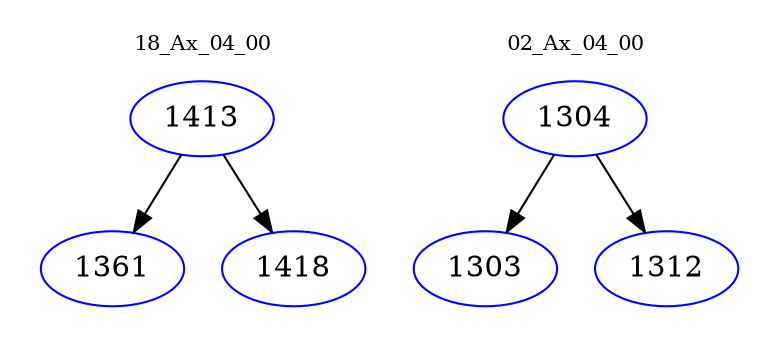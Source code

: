 digraph{
subgraph cluster_0 {
color = white
label = "18_Ax_04_00";
fontsize=10;
T0_1413 [label="1413", color="blue"]
T0_1413 -> T0_1361 [color="black"]
T0_1361 [label="1361", color="blue"]
T0_1413 -> T0_1418 [color="black"]
T0_1418 [label="1418", color="blue"]
}
subgraph cluster_1 {
color = white
label = "02_Ax_04_00";
fontsize=10;
T1_1304 [label="1304", color="blue"]
T1_1304 -> T1_1303 [color="black"]
T1_1303 [label="1303", color="blue"]
T1_1304 -> T1_1312 [color="black"]
T1_1312 [label="1312", color="blue"]
}
}
